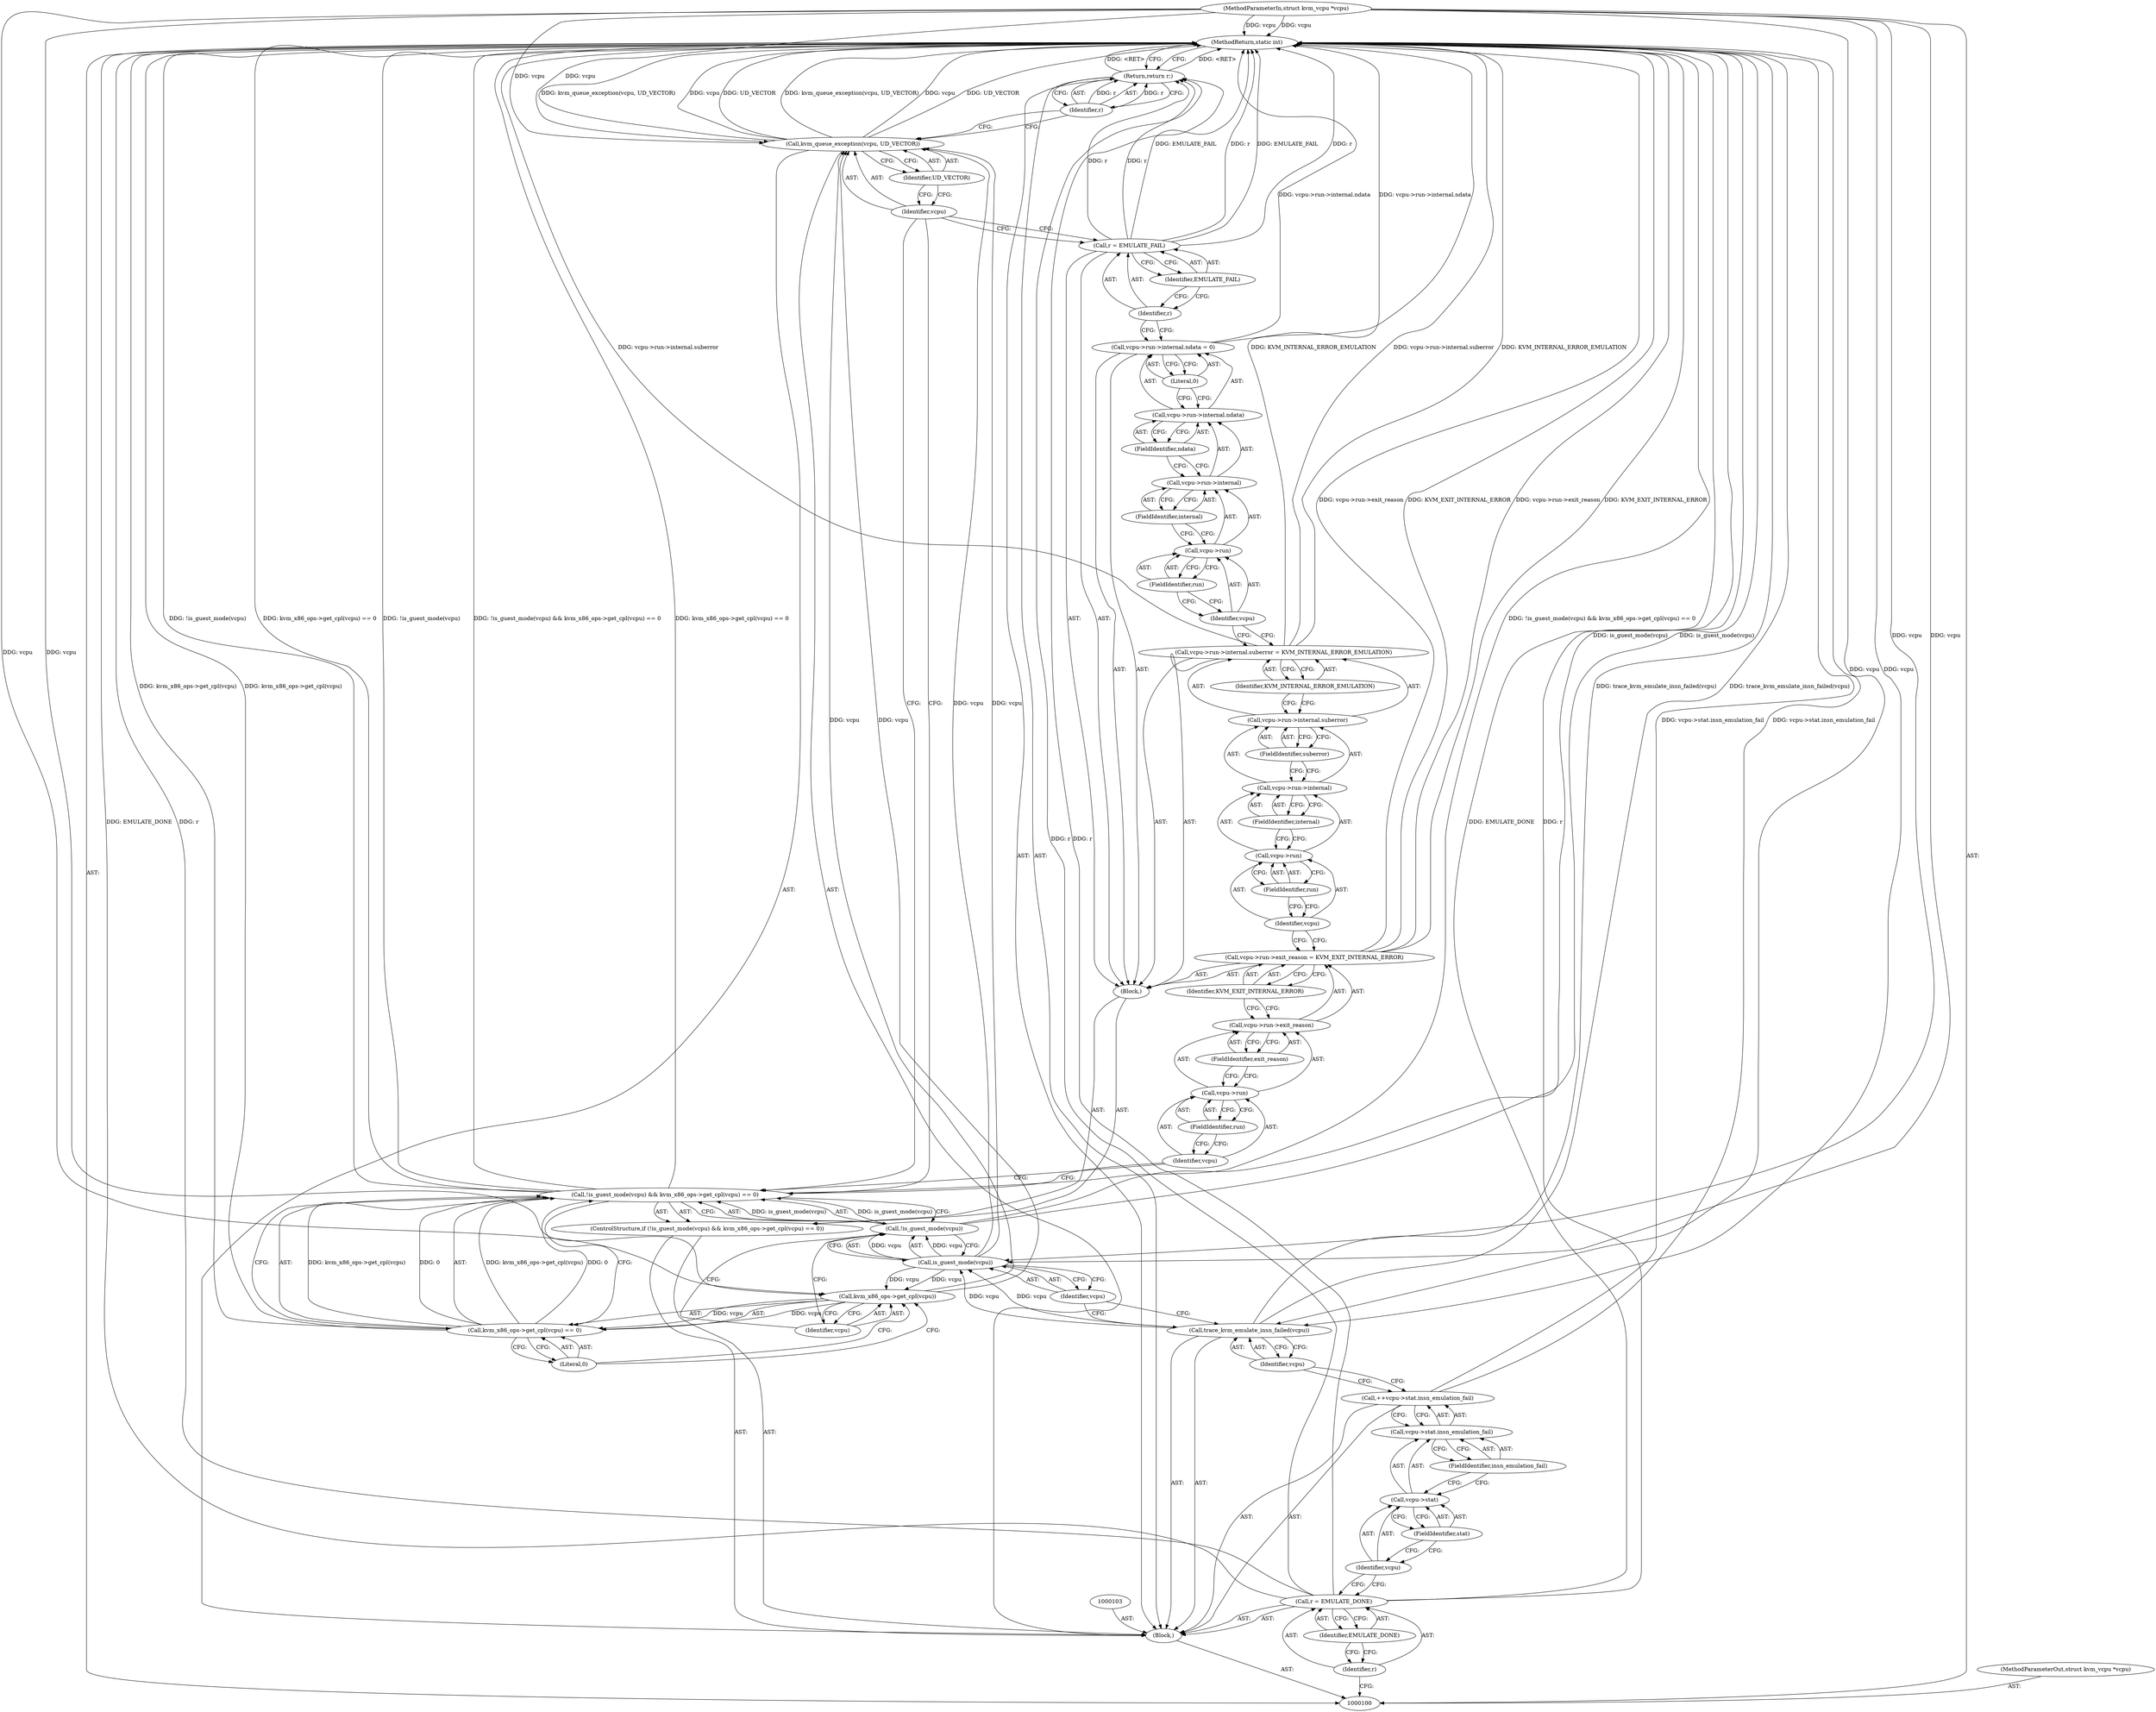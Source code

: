 digraph "0_linux_a2b9e6c1a35afcc0973acb72e591c714e78885ff" {
"1000158" [label="(MethodReturn,static int)"];
"1000101" [label="(MethodParameterIn,struct kvm_vcpu *vcpu)"];
"1000215" [label="(MethodParameterOut,struct kvm_vcpu *vcpu)"];
"1000147" [label="(FieldIdentifier,internal)"];
"1000148" [label="(FieldIdentifier,ndata)"];
"1000141" [label="(Call,vcpu->run->internal.ndata = 0)"];
"1000142" [label="(Call,vcpu->run->internal.ndata)"];
"1000143" [label="(Call,vcpu->run->internal)"];
"1000144" [label="(Call,vcpu->run)"];
"1000145" [label="(Identifier,vcpu)"];
"1000149" [label="(Literal,0)"];
"1000146" [label="(FieldIdentifier,run)"];
"1000150" [label="(Call,r = EMULATE_FAIL)"];
"1000151" [label="(Identifier,r)"];
"1000152" [label="(Identifier,EMULATE_FAIL)"];
"1000153" [label="(Call,kvm_queue_exception(vcpu, UD_VECTOR))"];
"1000154" [label="(Identifier,vcpu)"];
"1000155" [label="(Identifier,UD_VECTOR)"];
"1000156" [label="(Return,return r;)"];
"1000157" [label="(Identifier,r)"];
"1000102" [label="(Block,)"];
"1000104" [label="(Call,r = EMULATE_DONE)"];
"1000105" [label="(Identifier,r)"];
"1000106" [label="(Identifier,EMULATE_DONE)"];
"1000111" [label="(FieldIdentifier,stat)"];
"1000112" [label="(FieldIdentifier,insn_emulation_fail)"];
"1000107" [label="(Call,++vcpu->stat.insn_emulation_fail)"];
"1000108" [label="(Call,vcpu->stat.insn_emulation_fail)"];
"1000109" [label="(Call,vcpu->stat)"];
"1000110" [label="(Identifier,vcpu)"];
"1000113" [label="(Call,trace_kvm_emulate_insn_failed(vcpu))"];
"1000114" [label="(Identifier,vcpu)"];
"1000115" [label="(ControlStructure,if (!is_guest_mode(vcpu) && kvm_x86_ops->get_cpl(vcpu) == 0))"];
"1000119" [label="(Identifier,vcpu)"];
"1000120" [label="(Call,kvm_x86_ops->get_cpl(vcpu) == 0)"];
"1000121" [label="(Call,kvm_x86_ops->get_cpl(vcpu))"];
"1000116" [label="(Call,!is_guest_mode(vcpu) && kvm_x86_ops->get_cpl(vcpu) == 0)"];
"1000117" [label="(Call,!is_guest_mode(vcpu))"];
"1000122" [label="(Identifier,vcpu)"];
"1000123" [label="(Literal,0)"];
"1000118" [label="(Call,is_guest_mode(vcpu))"];
"1000124" [label="(Block,)"];
"1000130" [label="(FieldIdentifier,exit_reason)"];
"1000131" [label="(Identifier,KVM_EXIT_INTERNAL_ERROR)"];
"1000125" [label="(Call,vcpu->run->exit_reason = KVM_EXIT_INTERNAL_ERROR)"];
"1000126" [label="(Call,vcpu->run->exit_reason)"];
"1000127" [label="(Call,vcpu->run)"];
"1000128" [label="(Identifier,vcpu)"];
"1000129" [label="(FieldIdentifier,run)"];
"1000138" [label="(FieldIdentifier,internal)"];
"1000139" [label="(FieldIdentifier,suberror)"];
"1000132" [label="(Call,vcpu->run->internal.suberror = KVM_INTERNAL_ERROR_EMULATION)"];
"1000133" [label="(Call,vcpu->run->internal.suberror)"];
"1000134" [label="(Call,vcpu->run->internal)"];
"1000135" [label="(Call,vcpu->run)"];
"1000136" [label="(Identifier,vcpu)"];
"1000140" [label="(Identifier,KVM_INTERNAL_ERROR_EMULATION)"];
"1000137" [label="(FieldIdentifier,run)"];
"1000158" -> "1000100"  [label="AST: "];
"1000158" -> "1000156"  [label="CFG: "];
"1000116" -> "1000158"  [label="DDG: !is_guest_mode(vcpu)"];
"1000116" -> "1000158"  [label="DDG: !is_guest_mode(vcpu) && kvm_x86_ops->get_cpl(vcpu) == 0"];
"1000116" -> "1000158"  [label="DDG: kvm_x86_ops->get_cpl(vcpu) == 0"];
"1000125" -> "1000158"  [label="DDG: vcpu->run->exit_reason"];
"1000125" -> "1000158"  [label="DDG: KVM_EXIT_INTERNAL_ERROR"];
"1000141" -> "1000158"  [label="DDG: vcpu->run->internal.ndata"];
"1000107" -> "1000158"  [label="DDG: vcpu->stat.insn_emulation_fail"];
"1000104" -> "1000158"  [label="DDG: r"];
"1000104" -> "1000158"  [label="DDG: EMULATE_DONE"];
"1000153" -> "1000158"  [label="DDG: UD_VECTOR"];
"1000153" -> "1000158"  [label="DDG: kvm_queue_exception(vcpu, UD_VECTOR)"];
"1000153" -> "1000158"  [label="DDG: vcpu"];
"1000120" -> "1000158"  [label="DDG: kvm_x86_ops->get_cpl(vcpu)"];
"1000117" -> "1000158"  [label="DDG: is_guest_mode(vcpu)"];
"1000132" -> "1000158"  [label="DDG: vcpu->run->internal.suberror"];
"1000132" -> "1000158"  [label="DDG: KVM_INTERNAL_ERROR_EMULATION"];
"1000150" -> "1000158"  [label="DDG: r"];
"1000150" -> "1000158"  [label="DDG: EMULATE_FAIL"];
"1000113" -> "1000158"  [label="DDG: trace_kvm_emulate_insn_failed(vcpu)"];
"1000101" -> "1000158"  [label="DDG: vcpu"];
"1000156" -> "1000158"  [label="DDG: <RET>"];
"1000101" -> "1000100"  [label="AST: "];
"1000101" -> "1000158"  [label="DDG: vcpu"];
"1000101" -> "1000113"  [label="DDG: vcpu"];
"1000101" -> "1000118"  [label="DDG: vcpu"];
"1000101" -> "1000121"  [label="DDG: vcpu"];
"1000101" -> "1000153"  [label="DDG: vcpu"];
"1000215" -> "1000100"  [label="AST: "];
"1000147" -> "1000143"  [label="AST: "];
"1000147" -> "1000144"  [label="CFG: "];
"1000143" -> "1000147"  [label="CFG: "];
"1000148" -> "1000142"  [label="AST: "];
"1000148" -> "1000143"  [label="CFG: "];
"1000142" -> "1000148"  [label="CFG: "];
"1000141" -> "1000124"  [label="AST: "];
"1000141" -> "1000149"  [label="CFG: "];
"1000142" -> "1000141"  [label="AST: "];
"1000149" -> "1000141"  [label="AST: "];
"1000151" -> "1000141"  [label="CFG: "];
"1000141" -> "1000158"  [label="DDG: vcpu->run->internal.ndata"];
"1000142" -> "1000141"  [label="AST: "];
"1000142" -> "1000148"  [label="CFG: "];
"1000143" -> "1000142"  [label="AST: "];
"1000148" -> "1000142"  [label="AST: "];
"1000149" -> "1000142"  [label="CFG: "];
"1000143" -> "1000142"  [label="AST: "];
"1000143" -> "1000147"  [label="CFG: "];
"1000144" -> "1000143"  [label="AST: "];
"1000147" -> "1000143"  [label="AST: "];
"1000148" -> "1000143"  [label="CFG: "];
"1000144" -> "1000143"  [label="AST: "];
"1000144" -> "1000146"  [label="CFG: "];
"1000145" -> "1000144"  [label="AST: "];
"1000146" -> "1000144"  [label="AST: "];
"1000147" -> "1000144"  [label="CFG: "];
"1000145" -> "1000144"  [label="AST: "];
"1000145" -> "1000132"  [label="CFG: "];
"1000146" -> "1000145"  [label="CFG: "];
"1000149" -> "1000141"  [label="AST: "];
"1000149" -> "1000142"  [label="CFG: "];
"1000141" -> "1000149"  [label="CFG: "];
"1000146" -> "1000144"  [label="AST: "];
"1000146" -> "1000145"  [label="CFG: "];
"1000144" -> "1000146"  [label="CFG: "];
"1000150" -> "1000124"  [label="AST: "];
"1000150" -> "1000152"  [label="CFG: "];
"1000151" -> "1000150"  [label="AST: "];
"1000152" -> "1000150"  [label="AST: "];
"1000154" -> "1000150"  [label="CFG: "];
"1000150" -> "1000158"  [label="DDG: r"];
"1000150" -> "1000158"  [label="DDG: EMULATE_FAIL"];
"1000150" -> "1000156"  [label="DDG: r"];
"1000151" -> "1000150"  [label="AST: "];
"1000151" -> "1000141"  [label="CFG: "];
"1000152" -> "1000151"  [label="CFG: "];
"1000152" -> "1000150"  [label="AST: "];
"1000152" -> "1000151"  [label="CFG: "];
"1000150" -> "1000152"  [label="CFG: "];
"1000153" -> "1000102"  [label="AST: "];
"1000153" -> "1000155"  [label="CFG: "];
"1000154" -> "1000153"  [label="AST: "];
"1000155" -> "1000153"  [label="AST: "];
"1000157" -> "1000153"  [label="CFG: "];
"1000153" -> "1000158"  [label="DDG: UD_VECTOR"];
"1000153" -> "1000158"  [label="DDG: kvm_queue_exception(vcpu, UD_VECTOR)"];
"1000153" -> "1000158"  [label="DDG: vcpu"];
"1000121" -> "1000153"  [label="DDG: vcpu"];
"1000118" -> "1000153"  [label="DDG: vcpu"];
"1000101" -> "1000153"  [label="DDG: vcpu"];
"1000154" -> "1000153"  [label="AST: "];
"1000154" -> "1000150"  [label="CFG: "];
"1000154" -> "1000116"  [label="CFG: "];
"1000155" -> "1000154"  [label="CFG: "];
"1000155" -> "1000153"  [label="AST: "];
"1000155" -> "1000154"  [label="CFG: "];
"1000153" -> "1000155"  [label="CFG: "];
"1000156" -> "1000102"  [label="AST: "];
"1000156" -> "1000157"  [label="CFG: "];
"1000157" -> "1000156"  [label="AST: "];
"1000158" -> "1000156"  [label="CFG: "];
"1000156" -> "1000158"  [label="DDG: <RET>"];
"1000157" -> "1000156"  [label="DDG: r"];
"1000150" -> "1000156"  [label="DDG: r"];
"1000104" -> "1000156"  [label="DDG: r"];
"1000157" -> "1000156"  [label="AST: "];
"1000157" -> "1000153"  [label="CFG: "];
"1000156" -> "1000157"  [label="CFG: "];
"1000157" -> "1000156"  [label="DDG: r"];
"1000102" -> "1000100"  [label="AST: "];
"1000103" -> "1000102"  [label="AST: "];
"1000104" -> "1000102"  [label="AST: "];
"1000107" -> "1000102"  [label="AST: "];
"1000113" -> "1000102"  [label="AST: "];
"1000115" -> "1000102"  [label="AST: "];
"1000153" -> "1000102"  [label="AST: "];
"1000156" -> "1000102"  [label="AST: "];
"1000104" -> "1000102"  [label="AST: "];
"1000104" -> "1000106"  [label="CFG: "];
"1000105" -> "1000104"  [label="AST: "];
"1000106" -> "1000104"  [label="AST: "];
"1000110" -> "1000104"  [label="CFG: "];
"1000104" -> "1000158"  [label="DDG: r"];
"1000104" -> "1000158"  [label="DDG: EMULATE_DONE"];
"1000104" -> "1000156"  [label="DDG: r"];
"1000105" -> "1000104"  [label="AST: "];
"1000105" -> "1000100"  [label="CFG: "];
"1000106" -> "1000105"  [label="CFG: "];
"1000106" -> "1000104"  [label="AST: "];
"1000106" -> "1000105"  [label="CFG: "];
"1000104" -> "1000106"  [label="CFG: "];
"1000111" -> "1000109"  [label="AST: "];
"1000111" -> "1000110"  [label="CFG: "];
"1000109" -> "1000111"  [label="CFG: "];
"1000112" -> "1000108"  [label="AST: "];
"1000112" -> "1000109"  [label="CFG: "];
"1000108" -> "1000112"  [label="CFG: "];
"1000107" -> "1000102"  [label="AST: "];
"1000107" -> "1000108"  [label="CFG: "];
"1000108" -> "1000107"  [label="AST: "];
"1000114" -> "1000107"  [label="CFG: "];
"1000107" -> "1000158"  [label="DDG: vcpu->stat.insn_emulation_fail"];
"1000108" -> "1000107"  [label="AST: "];
"1000108" -> "1000112"  [label="CFG: "];
"1000109" -> "1000108"  [label="AST: "];
"1000112" -> "1000108"  [label="AST: "];
"1000107" -> "1000108"  [label="CFG: "];
"1000109" -> "1000108"  [label="AST: "];
"1000109" -> "1000111"  [label="CFG: "];
"1000110" -> "1000109"  [label="AST: "];
"1000111" -> "1000109"  [label="AST: "];
"1000112" -> "1000109"  [label="CFG: "];
"1000110" -> "1000109"  [label="AST: "];
"1000110" -> "1000104"  [label="CFG: "];
"1000111" -> "1000110"  [label="CFG: "];
"1000113" -> "1000102"  [label="AST: "];
"1000113" -> "1000114"  [label="CFG: "];
"1000114" -> "1000113"  [label="AST: "];
"1000119" -> "1000113"  [label="CFG: "];
"1000113" -> "1000158"  [label="DDG: trace_kvm_emulate_insn_failed(vcpu)"];
"1000101" -> "1000113"  [label="DDG: vcpu"];
"1000113" -> "1000118"  [label="DDG: vcpu"];
"1000114" -> "1000113"  [label="AST: "];
"1000114" -> "1000107"  [label="CFG: "];
"1000113" -> "1000114"  [label="CFG: "];
"1000115" -> "1000102"  [label="AST: "];
"1000116" -> "1000115"  [label="AST: "];
"1000124" -> "1000115"  [label="AST: "];
"1000119" -> "1000118"  [label="AST: "];
"1000119" -> "1000113"  [label="CFG: "];
"1000118" -> "1000119"  [label="CFG: "];
"1000120" -> "1000116"  [label="AST: "];
"1000120" -> "1000123"  [label="CFG: "];
"1000121" -> "1000120"  [label="AST: "];
"1000123" -> "1000120"  [label="AST: "];
"1000116" -> "1000120"  [label="CFG: "];
"1000120" -> "1000158"  [label="DDG: kvm_x86_ops->get_cpl(vcpu)"];
"1000120" -> "1000116"  [label="DDG: kvm_x86_ops->get_cpl(vcpu)"];
"1000120" -> "1000116"  [label="DDG: 0"];
"1000121" -> "1000120"  [label="DDG: vcpu"];
"1000121" -> "1000120"  [label="AST: "];
"1000121" -> "1000122"  [label="CFG: "];
"1000122" -> "1000121"  [label="AST: "];
"1000123" -> "1000121"  [label="CFG: "];
"1000121" -> "1000120"  [label="DDG: vcpu"];
"1000118" -> "1000121"  [label="DDG: vcpu"];
"1000101" -> "1000121"  [label="DDG: vcpu"];
"1000121" -> "1000153"  [label="DDG: vcpu"];
"1000116" -> "1000115"  [label="AST: "];
"1000116" -> "1000117"  [label="CFG: "];
"1000116" -> "1000120"  [label="CFG: "];
"1000117" -> "1000116"  [label="AST: "];
"1000120" -> "1000116"  [label="AST: "];
"1000128" -> "1000116"  [label="CFG: "];
"1000154" -> "1000116"  [label="CFG: "];
"1000116" -> "1000158"  [label="DDG: !is_guest_mode(vcpu)"];
"1000116" -> "1000158"  [label="DDG: !is_guest_mode(vcpu) && kvm_x86_ops->get_cpl(vcpu) == 0"];
"1000116" -> "1000158"  [label="DDG: kvm_x86_ops->get_cpl(vcpu) == 0"];
"1000117" -> "1000116"  [label="DDG: is_guest_mode(vcpu)"];
"1000120" -> "1000116"  [label="DDG: kvm_x86_ops->get_cpl(vcpu)"];
"1000120" -> "1000116"  [label="DDG: 0"];
"1000117" -> "1000116"  [label="AST: "];
"1000117" -> "1000118"  [label="CFG: "];
"1000118" -> "1000117"  [label="AST: "];
"1000122" -> "1000117"  [label="CFG: "];
"1000116" -> "1000117"  [label="CFG: "];
"1000117" -> "1000158"  [label="DDG: is_guest_mode(vcpu)"];
"1000117" -> "1000116"  [label="DDG: is_guest_mode(vcpu)"];
"1000118" -> "1000117"  [label="DDG: vcpu"];
"1000122" -> "1000121"  [label="AST: "];
"1000122" -> "1000117"  [label="CFG: "];
"1000121" -> "1000122"  [label="CFG: "];
"1000123" -> "1000120"  [label="AST: "];
"1000123" -> "1000121"  [label="CFG: "];
"1000120" -> "1000123"  [label="CFG: "];
"1000118" -> "1000117"  [label="AST: "];
"1000118" -> "1000119"  [label="CFG: "];
"1000119" -> "1000118"  [label="AST: "];
"1000117" -> "1000118"  [label="CFG: "];
"1000118" -> "1000117"  [label="DDG: vcpu"];
"1000113" -> "1000118"  [label="DDG: vcpu"];
"1000101" -> "1000118"  [label="DDG: vcpu"];
"1000118" -> "1000121"  [label="DDG: vcpu"];
"1000118" -> "1000153"  [label="DDG: vcpu"];
"1000124" -> "1000115"  [label="AST: "];
"1000125" -> "1000124"  [label="AST: "];
"1000132" -> "1000124"  [label="AST: "];
"1000141" -> "1000124"  [label="AST: "];
"1000150" -> "1000124"  [label="AST: "];
"1000130" -> "1000126"  [label="AST: "];
"1000130" -> "1000127"  [label="CFG: "];
"1000126" -> "1000130"  [label="CFG: "];
"1000131" -> "1000125"  [label="AST: "];
"1000131" -> "1000126"  [label="CFG: "];
"1000125" -> "1000131"  [label="CFG: "];
"1000125" -> "1000124"  [label="AST: "];
"1000125" -> "1000131"  [label="CFG: "];
"1000126" -> "1000125"  [label="AST: "];
"1000131" -> "1000125"  [label="AST: "];
"1000136" -> "1000125"  [label="CFG: "];
"1000125" -> "1000158"  [label="DDG: vcpu->run->exit_reason"];
"1000125" -> "1000158"  [label="DDG: KVM_EXIT_INTERNAL_ERROR"];
"1000126" -> "1000125"  [label="AST: "];
"1000126" -> "1000130"  [label="CFG: "];
"1000127" -> "1000126"  [label="AST: "];
"1000130" -> "1000126"  [label="AST: "];
"1000131" -> "1000126"  [label="CFG: "];
"1000127" -> "1000126"  [label="AST: "];
"1000127" -> "1000129"  [label="CFG: "];
"1000128" -> "1000127"  [label="AST: "];
"1000129" -> "1000127"  [label="AST: "];
"1000130" -> "1000127"  [label="CFG: "];
"1000128" -> "1000127"  [label="AST: "];
"1000128" -> "1000116"  [label="CFG: "];
"1000129" -> "1000128"  [label="CFG: "];
"1000129" -> "1000127"  [label="AST: "];
"1000129" -> "1000128"  [label="CFG: "];
"1000127" -> "1000129"  [label="CFG: "];
"1000138" -> "1000134"  [label="AST: "];
"1000138" -> "1000135"  [label="CFG: "];
"1000134" -> "1000138"  [label="CFG: "];
"1000139" -> "1000133"  [label="AST: "];
"1000139" -> "1000134"  [label="CFG: "];
"1000133" -> "1000139"  [label="CFG: "];
"1000132" -> "1000124"  [label="AST: "];
"1000132" -> "1000140"  [label="CFG: "];
"1000133" -> "1000132"  [label="AST: "];
"1000140" -> "1000132"  [label="AST: "];
"1000145" -> "1000132"  [label="CFG: "];
"1000132" -> "1000158"  [label="DDG: vcpu->run->internal.suberror"];
"1000132" -> "1000158"  [label="DDG: KVM_INTERNAL_ERROR_EMULATION"];
"1000133" -> "1000132"  [label="AST: "];
"1000133" -> "1000139"  [label="CFG: "];
"1000134" -> "1000133"  [label="AST: "];
"1000139" -> "1000133"  [label="AST: "];
"1000140" -> "1000133"  [label="CFG: "];
"1000134" -> "1000133"  [label="AST: "];
"1000134" -> "1000138"  [label="CFG: "];
"1000135" -> "1000134"  [label="AST: "];
"1000138" -> "1000134"  [label="AST: "];
"1000139" -> "1000134"  [label="CFG: "];
"1000135" -> "1000134"  [label="AST: "];
"1000135" -> "1000137"  [label="CFG: "];
"1000136" -> "1000135"  [label="AST: "];
"1000137" -> "1000135"  [label="AST: "];
"1000138" -> "1000135"  [label="CFG: "];
"1000136" -> "1000135"  [label="AST: "];
"1000136" -> "1000125"  [label="CFG: "];
"1000137" -> "1000136"  [label="CFG: "];
"1000140" -> "1000132"  [label="AST: "];
"1000140" -> "1000133"  [label="CFG: "];
"1000132" -> "1000140"  [label="CFG: "];
"1000137" -> "1000135"  [label="AST: "];
"1000137" -> "1000136"  [label="CFG: "];
"1000135" -> "1000137"  [label="CFG: "];
}

